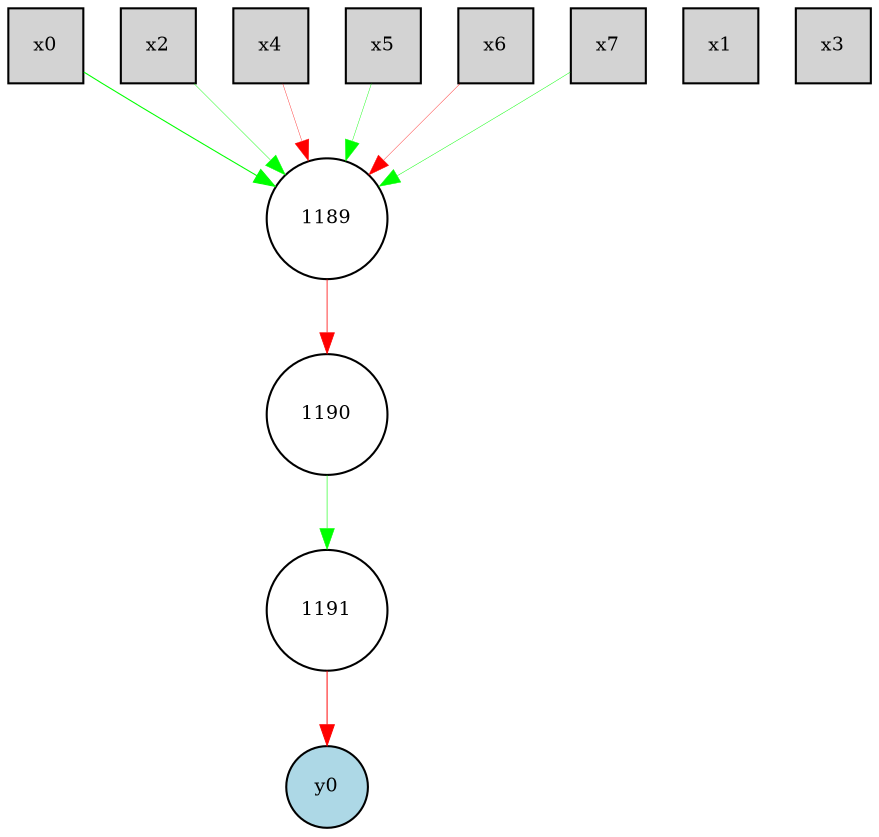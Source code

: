 digraph {
	node [fontsize=9 height=0.1 shape=circle width=0.1]
	x0 [fillcolor=lightgray height=0.5 shape=box style=filled width=0.5]
	x1 [fillcolor=lightgray height=0.5 shape=box style=filled width=0.5]
	x2 [fillcolor=lightgray height=0.5 shape=box style=filled width=0.5]
	x3 [fillcolor=lightgray height=0.5 shape=box style=filled width=0.5]
	x4 [fillcolor=lightgray height=0.5 shape=box style=filled width=0.5]
	x5 [fillcolor=lightgray height=0.5 shape=box style=filled width=0.5]
	x6 [fillcolor=lightgray height=0.5 shape=box style=filled width=0.5]
	x7 [fillcolor=lightgray height=0.5 shape=box style=filled width=0.5]
	y0 [fillcolor=lightblue style=filled]
	1189 [fillcolor=white style=filled]
	1190 [fillcolor=white style=filled]
	1191 [fillcolor=white style=filled]
	x6 -> 1189 [color=red penwidth=0.17535161825456805 style=solid]
	x4 -> 1189 [color=red penwidth=0.1708179110314934 style=solid]
	1189 -> 1190 [color=red penwidth=0.3669383734922014 style=solid]
	x5 -> 1189 [color=green penwidth=0.2013563660683666 style=solid]
	x0 -> 1189 [color=green penwidth=0.5159292442514054 style=solid]
	1191 -> y0 [color=red penwidth=0.46257798093119307 style=solid]
	x2 -> 1189 [color=green penwidth=0.2071404234420403 style=solid]
	x7 -> 1189 [color=green penwidth=0.22269547069633522 style=solid]
	1190 -> 1191 [color=green penwidth=0.2736888219925318 style=solid]
}
